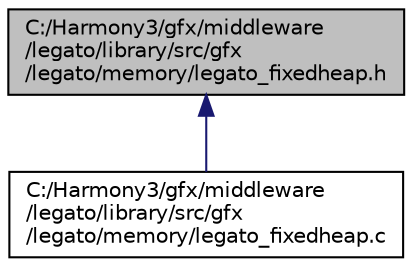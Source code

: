 digraph "C:/Harmony3/gfx/middleware/legato/library/src/gfx/legato/memory/legato_fixedheap.h"
{
 // LATEX_PDF_SIZE
  edge [fontname="Helvetica",fontsize="10",labelfontname="Helvetica",labelfontsize="10"];
  node [fontname="Helvetica",fontsize="10",shape=record];
  Node1 [label="C:/Harmony3/gfx/middleware\l/legato/library/src/gfx\l/legato/memory/legato_fixedheap.h",height=0.2,width=0.4,color="black", fillcolor="grey75", style="filled", fontcolor="black",tooltip=" "];
  Node1 -> Node2 [dir="back",color="midnightblue",fontsize="10",style="solid",fontname="Helvetica"];
  Node2 [label="C:/Harmony3/gfx/middleware\l/legato/library/src/gfx\l/legato/memory/legato_fixedheap.c",height=0.2,width=0.4,color="black", fillcolor="white", style="filled",URL="$legato__fixedheap_8c.html",tooltip=" "];
}
